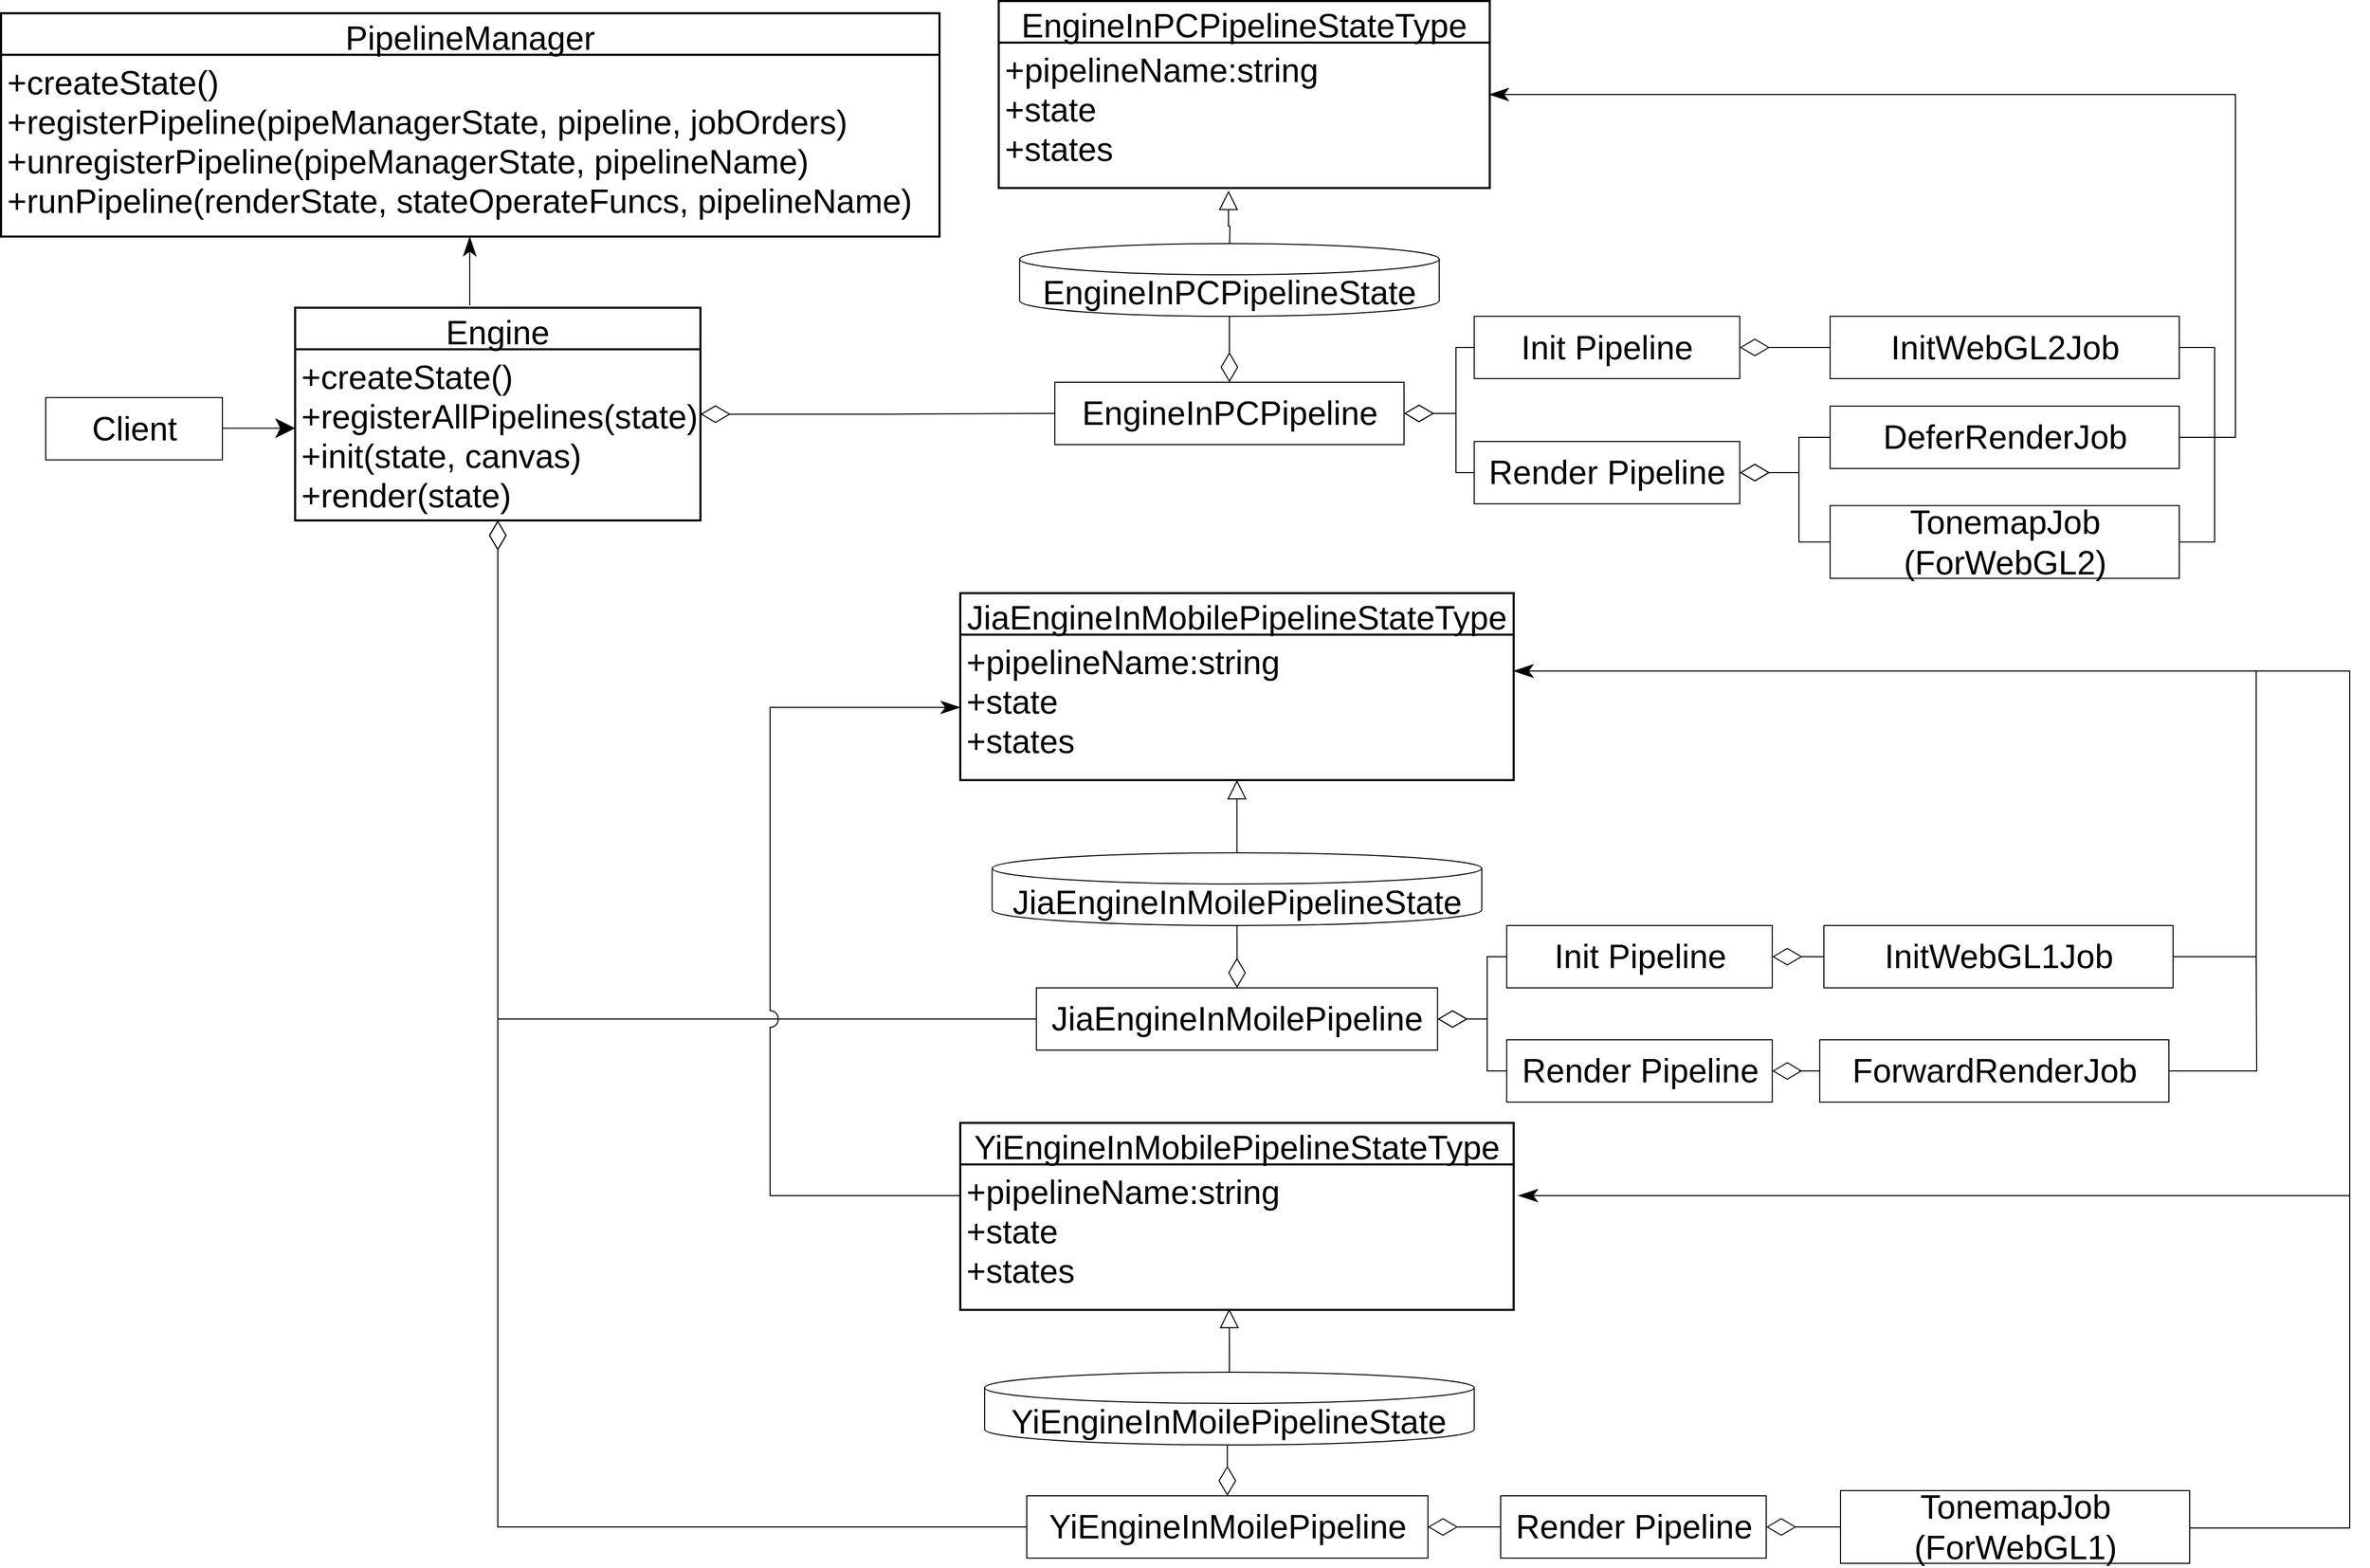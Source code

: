 <mxfile version="14.6.13" type="device"><diagram id="fjQVvlNmNs_deAdkQ_MN" name="第 1 页"><mxGraphModel dx="3192" dy="2849" grid="1" gridSize="10" guides="1" tooltips="1" connect="1" arrows="1" fold="1" page="1" pageScale="1" pageWidth="827" pageHeight="1169" math="0" shadow="0"><root><mxCell id="0"/><mxCell id="1" parent="0"/><mxCell id="AXR2ujIDxFGkD1EkSb9G-5" value="PipelineManager" style="swimlane;childLayout=stackLayout;horizontal=1;startSize=40;horizontalStack=0;rounded=0;fontSize=32;fontStyle=0;strokeWidth=2;resizeParent=0;resizeLast=1;shadow=0;dashed=0;align=center;" parent="1" vertex="1"><mxGeometry x="-330" y="-188.25" width="903" height="215" as="geometry"/></mxCell><mxCell id="AXR2ujIDxFGkD1EkSb9G-6" value="+createState()&#10;+registerPipeline(pipeManagerState, pipeline, jobOrders)&#10;+unregisterPipeline(pipeManagerState, pipelineName)&#10;+runPipeline(renderState, stateOperateFuncs, pipelineName)" style="align=left;strokeColor=none;fillColor=none;spacingLeft=4;fontSize=32;verticalAlign=top;resizable=0;rotatable=0;part=1;" parent="AXR2ujIDxFGkD1EkSb9G-5" vertex="1"><mxGeometry y="40" width="903" height="175" as="geometry"/></mxCell><mxCell id="AXR2ujIDxFGkD1EkSb9G-73" style="edgeStyle=orthogonalEdgeStyle;rounded=0;orthogonalLoop=1;jettySize=auto;html=1;entryX=0;entryY=0.5;entryDx=0;entryDy=0;endArrow=none;endFill=0;startSize=26;endSize=26;startArrow=diamondThin;startFill=0;" parent="1" source="AXR2ujIDxFGkD1EkSb9G-18" target="AXR2ujIDxFGkD1EkSb9G-37" edge="1"><mxGeometry relative="1" as="geometry"/></mxCell><mxCell id="AXR2ujIDxFGkD1EkSb9G-18" value="Engine" style="swimlane;childLayout=stackLayout;horizontal=1;startSize=40;horizontalStack=0;rounded=0;fontSize=32;fontStyle=0;strokeWidth=2;resizeParent=0;resizeLast=1;shadow=0;dashed=0;align=center;" parent="1" vertex="1"><mxGeometry x="-47" y="95.25" width="390" height="204.75" as="geometry"/></mxCell><mxCell id="AXR2ujIDxFGkD1EkSb9G-19" value="+createState()&#10;+registerAllPipelines(state)&#10;+init(state, canvas)&#10;+render(state)" style="align=left;strokeColor=none;fillColor=none;spacingLeft=4;fontSize=32;verticalAlign=top;resizable=0;rotatable=0;part=1;" parent="AXR2ujIDxFGkD1EkSb9G-18" vertex="1"><mxGeometry y="40" width="390" height="164.75" as="geometry"/></mxCell><mxCell id="AXR2ujIDxFGkD1EkSb9G-20" style="edgeStyle=orthogonalEdgeStyle;rounded=0;orthogonalLoop=1;jettySize=auto;html=1;fontSize=28;endArrow=classic;endFill=1;startSize=16;endSize=16;" parent="1" source="AXR2ujIDxFGkD1EkSb9G-21" edge="1"><mxGeometry relative="1" as="geometry"><mxPoint x="-47" y="211.25" as="targetPoint"/></mxGeometry></mxCell><mxCell id="AXR2ujIDxFGkD1EkSb9G-21" value="Client" style="html=1;fontSize=32;" parent="1" vertex="1"><mxGeometry x="-287" y="181.75" width="170" height="60" as="geometry"/></mxCell><mxCell id="AXR2ujIDxFGkD1EkSb9G-24" value="EngineInPCPipelineStateType" style="swimlane;childLayout=stackLayout;horizontal=1;startSize=40;horizontalStack=0;rounded=0;fontSize=32;fontStyle=0;strokeWidth=2;resizeParent=0;resizeLast=1;shadow=0;dashed=0;align=center;" parent="1" vertex="1"><mxGeometry x="630" y="-200" width="472.5" height="180" as="geometry"/></mxCell><mxCell id="AXR2ujIDxFGkD1EkSb9G-26" value="+pipelineName:string&#10;+state&#10;+states" style="align=left;strokeColor=none;fillColor=none;spacingLeft=4;fontSize=32;verticalAlign=top;resizable=0;rotatable=0;part=1;" parent="AXR2ujIDxFGkD1EkSb9G-24" vertex="1"><mxGeometry y="40" width="472.5" height="140" as="geometry"/></mxCell><mxCell id="EstlAirbwHtNufHmartv-14" style="edgeStyle=orthogonalEdgeStyle;rounded=0;jumpStyle=none;jumpSize=16;orthogonalLoop=1;jettySize=auto;html=1;entryX=0.5;entryY=1;entryDx=0;entryDy=0;startArrow=diamondThin;startFill=0;endArrow=none;endFill=0;startSize=26;endSize=26;" parent="1" source="AXR2ujIDxFGkD1EkSb9G-37" edge="1"><mxGeometry relative="1" as="geometry"><mxPoint x="852" y="103.5" as="targetPoint"/></mxGeometry></mxCell><mxCell id="EstlAirbwHtNufHmartv-36" style="edgeStyle=orthogonalEdgeStyle;rounded=0;jumpStyle=none;jumpSize=16;orthogonalLoop=1;jettySize=auto;html=1;entryX=0;entryY=0.5;entryDx=0;entryDy=0;startArrow=diamondThin;startFill=0;endArrow=none;endFill=0;startSize=26;endSize=26;" parent="1" source="AXR2ujIDxFGkD1EkSb9G-37" target="EstlAirbwHtNufHmartv-35" edge="1"><mxGeometry relative="1" as="geometry"><Array as="points"><mxPoint x="1070" y="197"/><mxPoint x="1070" y="134"/></Array></mxGeometry></mxCell><mxCell id="NMRluzCLPMQ3IPtWppYl-2" style="edgeStyle=orthogonalEdgeStyle;rounded=0;orthogonalLoop=1;jettySize=auto;html=1;entryX=0;entryY=0.5;entryDx=0;entryDy=0;endArrow=none;endFill=0;startArrow=diamondThin;startFill=0;endSize=26;startSize=26;" edge="1" parent="1" source="AXR2ujIDxFGkD1EkSb9G-37" target="NMRluzCLPMQ3IPtWppYl-1"><mxGeometry relative="1" as="geometry"><Array as="points"><mxPoint x="1070" y="197"/><mxPoint x="1070" y="254"/></Array></mxGeometry></mxCell><mxCell id="AXR2ujIDxFGkD1EkSb9G-37" value="EngineInPCPipeline" style="html=1;fontSize=32;" parent="1" vertex="1"><mxGeometry x="684" y="167" width="336" height="60" as="geometry"/></mxCell><mxCell id="EstlAirbwHtNufHmartv-11" style="edgeStyle=orthogonalEdgeStyle;rounded=0;jumpStyle=none;jumpSize=16;orthogonalLoop=1;jettySize=auto;html=1;entryX=1;entryY=0.5;entryDx=0;entryDy=0;startArrow=none;startFill=0;endArrow=none;endFill=0;startSize=16;endSize=16;exitX=1;exitY=0.5;exitDx=0;exitDy=0;" parent="1" source="AXR2ujIDxFGkD1EkSb9G-38" target="AXR2ujIDxFGkD1EkSb9G-40" edge="1"><mxGeometry relative="1" as="geometry"><Array as="points"><mxPoint x="1800" y="134"/><mxPoint x="1800" y="321"/></Array></mxGeometry></mxCell><mxCell id="AXR2ujIDxFGkD1EkSb9G-38" value="InitWebGL2Job" style="html=1;fontSize=32;" parent="1" vertex="1"><mxGeometry x="1430" y="103.5" width="336" height="60" as="geometry"/></mxCell><mxCell id="EstlAirbwHtNufHmartv-12" style="edgeStyle=orthogonalEdgeStyle;rounded=0;jumpStyle=none;jumpSize=16;orthogonalLoop=1;jettySize=auto;html=1;startArrow=none;startFill=0;endArrow=classicThin;endFill=1;startSize=16;endSize=16;" parent="1" edge="1"><mxGeometry relative="1" as="geometry"><mxPoint x="1102" y="-110" as="targetPoint"/><mxPoint x="1800" y="200" as="sourcePoint"/><Array as="points"><mxPoint x="1800" y="220"/><mxPoint x="1820" y="220"/><mxPoint x="1820" y="-110"/></Array></mxGeometry></mxCell><mxCell id="NMRluzCLPMQ3IPtWppYl-8" style="edgeStyle=orthogonalEdgeStyle;rounded=0;orthogonalLoop=1;jettySize=auto;html=1;startArrow=none;startFill=0;endArrow=none;endFill=0;startSize=16;endSize=16;" edge="1" parent="1" source="AXR2ujIDxFGkD1EkSb9G-39"><mxGeometry relative="1" as="geometry"><mxPoint x="1800" y="220" as="targetPoint"/></mxGeometry></mxCell><mxCell id="AXR2ujIDxFGkD1EkSb9G-39" value="DeferRenderJob" style="html=1;fontSize=32;" parent="1" vertex="1"><mxGeometry x="1430" y="190" width="336" height="60" as="geometry"/></mxCell><mxCell id="AXR2ujIDxFGkD1EkSb9G-40" value="TonemapJob&lt;br&gt;(ForWebGL2)" style="html=1;fontSize=32;" parent="1" vertex="1"><mxGeometry x="1430" y="285.75" width="336" height="70" as="geometry"/></mxCell><mxCell id="AXR2ujIDxFGkD1EkSb9G-41" value="JiaEngineInMobilePipelineStateType" style="swimlane;childLayout=stackLayout;horizontal=1;startSize=40;horizontalStack=0;rounded=0;fontSize=32;fontStyle=0;strokeWidth=2;resizeParent=0;resizeLast=1;shadow=0;dashed=0;align=center;" parent="1" vertex="1"><mxGeometry x="593.01" y="370" width="532.5" height="180" as="geometry"/></mxCell><mxCell id="AXR2ujIDxFGkD1EkSb9G-42" value="+pipelineName:string&#10;+state&#10;+states" style="align=left;strokeColor=none;fillColor=none;spacingLeft=4;fontSize=32;verticalAlign=top;resizable=0;rotatable=0;part=1;" parent="AXR2ujIDxFGkD1EkSb9G-41" vertex="1"><mxGeometry y="40" width="532.5" height="140" as="geometry"/></mxCell><mxCell id="AXR2ujIDxFGkD1EkSb9G-50" value="YiEngineInMobilePipelineStateType" style="swimlane;childLayout=stackLayout;horizontal=1;startSize=40;horizontalStack=0;rounded=0;fontSize=32;fontStyle=0;strokeWidth=2;resizeParent=0;resizeLast=1;shadow=0;dashed=0;align=center;" parent="1" vertex="1"><mxGeometry x="593" y="880" width="532.5" height="180" as="geometry"/></mxCell><mxCell id="AXR2ujIDxFGkD1EkSb9G-51" value="+pipelineName:string&#10;+state&#10;+states" style="align=left;strokeColor=none;fillColor=none;spacingLeft=4;fontSize=32;verticalAlign=top;resizable=0;rotatable=0;part=1;" parent="AXR2ujIDxFGkD1EkSb9G-50" vertex="1"><mxGeometry y="40" width="532.5" height="140" as="geometry"/></mxCell><mxCell id="EstlAirbwHtNufHmartv-18" style="edgeStyle=orthogonalEdgeStyle;rounded=0;jumpStyle=none;jumpSize=16;orthogonalLoop=1;jettySize=auto;html=1;entryX=0.5;entryY=1;entryDx=0;entryDy=0;startArrow=diamondThin;startFill=0;endArrow=none;endFill=0;startSize=26;endSize=26;entryPerimeter=0;" parent="1" source="AXR2ujIDxFGkD1EkSb9G-55" edge="1" target="EstlAirbwHtNufHmartv-31"><mxGeometry relative="1" as="geometry"><mxPoint x="879.255" y="690" as="targetPoint"/><Array as="points"/></mxGeometry></mxCell><mxCell id="EstlAirbwHtNufHmartv-41" style="edgeStyle=orthogonalEdgeStyle;rounded=0;jumpSize=16;orthogonalLoop=1;jettySize=auto;html=1;entryX=0;entryY=0.5;entryDx=0;entryDy=0;startArrow=diamondThin;startFill=0;endArrow=none;endFill=0;startSize=26;endSize=26;" parent="1" source="AXR2ujIDxFGkD1EkSb9G-55" target="EstlAirbwHtNufHmartv-40" edge="1"><mxGeometry relative="1" as="geometry"><Array as="points"><mxPoint x="1100" y="780"/><mxPoint x="1100" y="720"/></Array></mxGeometry></mxCell><mxCell id="NMRluzCLPMQ3IPtWppYl-4" style="edgeStyle=orthogonalEdgeStyle;rounded=0;orthogonalLoop=1;jettySize=auto;html=1;entryX=0;entryY=0.5;entryDx=0;entryDy=0;startArrow=diamondThin;startFill=0;endArrow=none;endFill=0;startSize=26;endSize=26;" edge="1" parent="1" source="AXR2ujIDxFGkD1EkSb9G-55" target="NMRluzCLPMQ3IPtWppYl-3"><mxGeometry relative="1" as="geometry"><Array as="points"><mxPoint x="1100" y="780"/><mxPoint x="1100" y="830"/></Array></mxGeometry></mxCell><mxCell id="AXR2ujIDxFGkD1EkSb9G-55" value="JiaEngineInMoilePipeline" style="html=1;fontSize=32;" parent="1" vertex="1"><mxGeometry x="666.25" y="750" width="386" height="60" as="geometry"/></mxCell><mxCell id="AXR2ujIDxFGkD1EkSb9G-65" style="edgeStyle=orthogonalEdgeStyle;rounded=0;orthogonalLoop=1;jettySize=auto;html=1;endArrow=classicThin;endFill=1;startSize=16;endSize=16;exitX=1;exitY=0.5;exitDx=0;exitDy=0;entryX=1;entryY=0.25;entryDx=0;entryDy=0;" parent="1" source="AXR2ujIDxFGkD1EkSb9G-56" target="AXR2ujIDxFGkD1EkSb9G-42" edge="1"><mxGeometry relative="1" as="geometry"><mxPoint x="1140" y="510" as="targetPoint"/><Array as="points"><mxPoint x="1840" y="720"/><mxPoint x="1840" y="445"/></Array></mxGeometry></mxCell><mxCell id="AXR2ujIDxFGkD1EkSb9G-56" value="InitWebGL1Job" style="html=1;fontSize=32;" parent="1" vertex="1"><mxGeometry x="1424" y="690" width="336" height="60" as="geometry"/></mxCell><mxCell id="EstlAirbwHtNufHmartv-5" style="edgeStyle=orthogonalEdgeStyle;rounded=0;jumpStyle=arc;jumpSize=26;orthogonalLoop=1;jettySize=auto;html=1;startArrow=none;startFill=0;endArrow=classicThin;endFill=1;startSize=16;endSize=16;" parent="1" edge="1"><mxGeometry relative="1" as="geometry"><mxPoint x="1930" y="960" as="sourcePoint"/><mxPoint x="1130" y="950" as="targetPoint"/><Array as="points"><mxPoint x="1709" y="950"/><mxPoint x="1109" y="950"/></Array></mxGeometry></mxCell><mxCell id="EstlAirbwHtNufHmartv-22" style="edgeStyle=orthogonalEdgeStyle;rounded=0;jumpStyle=none;jumpSize=16;orthogonalLoop=1;jettySize=auto;html=1;entryX=0.5;entryY=1;entryDx=0;entryDy=0;startArrow=diamondThin;startFill=0;endArrow=none;endFill=0;startSize=26;endSize=26;" parent="1" source="AXR2ujIDxFGkD1EkSb9G-59" edge="1"><mxGeometry relative="1" as="geometry"><mxPoint x="850" y="1190" as="targetPoint"/></mxGeometry></mxCell><mxCell id="EstlAirbwHtNufHmartv-44" style="edgeStyle=orthogonalEdgeStyle;rounded=0;jumpSize=16;orthogonalLoop=1;jettySize=auto;html=1;startArrow=diamondThin;startFill=0;endArrow=none;endFill=0;startSize=26;endSize=26;" parent="1" source="AXR2ujIDxFGkD1EkSb9G-59" target="EstlAirbwHtNufHmartv-43" edge="1"><mxGeometry relative="1" as="geometry"/></mxCell><mxCell id="AXR2ujIDxFGkD1EkSb9G-59" value="YiEngineInMoilePipeline" style="html=1;fontSize=32;" parent="1" vertex="1"><mxGeometry x="657" y="1239" width="386" height="60" as="geometry"/></mxCell><mxCell id="EstlAirbwHtNufHmartv-4" style="edgeStyle=orthogonalEdgeStyle;rounded=0;jumpStyle=none;jumpSize=26;orthogonalLoop=1;jettySize=auto;html=1;entryX=1;entryY=0.25;entryDx=0;entryDy=0;startArrow=none;startFill=0;endArrow=classicThin;endFill=1;startSize=16;endSize=16;exitX=1;exitY=0.5;exitDx=0;exitDy=0;" parent="1" target="AXR2ujIDxFGkD1EkSb9G-42" edge="1" source="AXR2ujIDxFGkD1EkSb9G-60"><mxGeometry relative="1" as="geometry"><mxPoint x="1810" y="1280" as="sourcePoint"/><Array as="points"><mxPoint x="1776" y="1270"/><mxPoint x="1930" y="1270"/><mxPoint x="1930" y="445"/></Array></mxGeometry></mxCell><mxCell id="AXR2ujIDxFGkD1EkSb9G-60" value="TonemapJob&lt;br&gt;(ForWebGL1)" style="html=1;fontSize=32;" parent="1" vertex="1"><mxGeometry x="1440" y="1234" width="336" height="70" as="geometry"/></mxCell><mxCell id="AXR2ujIDxFGkD1EkSb9G-74" style="edgeStyle=orthogonalEdgeStyle;rounded=0;orthogonalLoop=1;jettySize=auto;html=1;entryX=0;entryY=0.5;entryDx=0;entryDy=0;endArrow=none;endFill=0;startSize=26;endSize=26;startArrow=diamondThin;startFill=0;jumpStyle=arc;jumpSize=26;" parent="1" source="AXR2ujIDxFGkD1EkSb9G-19" target="AXR2ujIDxFGkD1EkSb9G-55" edge="1"><mxGeometry relative="1" as="geometry"><Array as="points"><mxPoint x="148" y="780"/></Array></mxGeometry></mxCell><mxCell id="AXR2ujIDxFGkD1EkSb9G-75" style="edgeStyle=orthogonalEdgeStyle;rounded=0;orthogonalLoop=1;jettySize=auto;html=1;entryX=0;entryY=0.5;entryDx=0;entryDy=0;endArrow=none;endFill=0;startSize=26;endSize=26;startArrow=diamondThin;startFill=0;jumpStyle=arc;jumpSize=26;exitX=0.5;exitY=1;exitDx=0;exitDy=0;" parent="1" source="AXR2ujIDxFGkD1EkSb9G-19" target="AXR2ujIDxFGkD1EkSb9G-59" edge="1"><mxGeometry relative="1" as="geometry"><Array as="points"><mxPoint x="148" y="1269"/></Array></mxGeometry></mxCell><mxCell id="AXR2ujIDxFGkD1EkSb9G-76" style="edgeStyle=orthogonalEdgeStyle;rounded=0;orthogonalLoop=1;jettySize=auto;html=1;endArrow=classicThin;endFill=1;startSize=16;endSize=16;" parent="1" target="AXR2ujIDxFGkD1EkSb9G-6" edge="1"><mxGeometry relative="1" as="geometry"><mxPoint x="121" y="93" as="sourcePoint"/></mxGeometry></mxCell><mxCell id="EstlAirbwHtNufHmartv-7" style="edgeStyle=orthogonalEdgeStyle;rounded=0;jumpStyle=arc;jumpSize=16;orthogonalLoop=1;jettySize=auto;html=1;entryX=0;entryY=0.5;entryDx=0;entryDy=0;startArrow=none;startFill=0;endArrow=classicThin;endFill=1;startSize=16;endSize=16;exitX=0;exitY=0.5;exitDx=0;exitDy=0;" parent="1" source="AXR2ujIDxFGkD1EkSb9G-51" target="AXR2ujIDxFGkD1EkSb9G-42" edge="1"><mxGeometry relative="1" as="geometry"><Array as="points"><mxPoint x="577" y="950"/><mxPoint x="410" y="950"/><mxPoint x="410" y="540"/></Array></mxGeometry></mxCell><mxCell id="EstlAirbwHtNufHmartv-15" style="edgeStyle=orthogonalEdgeStyle;rounded=0;jumpStyle=none;jumpSize=16;orthogonalLoop=1;jettySize=auto;html=1;entryX=0.468;entryY=1.019;entryDx=0;entryDy=0;entryPerimeter=0;startArrow=none;startFill=0;endArrow=block;endFill=0;startSize=16;endSize=16;" parent="1" target="AXR2ujIDxFGkD1EkSb9G-26" edge="1"><mxGeometry relative="1" as="geometry"><mxPoint x="852" y="43.5" as="sourcePoint"/></mxGeometry></mxCell><mxCell id="EstlAirbwHtNufHmartv-19" style="edgeStyle=orthogonalEdgeStyle;rounded=0;jumpStyle=none;jumpSize=16;orthogonalLoop=1;jettySize=auto;html=1;startArrow=none;startFill=0;endArrow=block;endFill=0;startSize=16;endSize=16;exitX=0.5;exitY=0;exitDx=0;exitDy=0;exitPerimeter=0;" parent="1" target="AXR2ujIDxFGkD1EkSb9G-42" edge="1" source="EstlAirbwHtNufHmartv-31"><mxGeometry relative="1" as="geometry"><mxPoint x="879.286" y="630" as="sourcePoint"/></mxGeometry></mxCell><mxCell id="EstlAirbwHtNufHmartv-23" style="edgeStyle=orthogonalEdgeStyle;rounded=0;jumpStyle=none;jumpSize=16;orthogonalLoop=1;jettySize=auto;html=1;entryX=0.486;entryY=0.993;entryDx=0;entryDy=0;entryPerimeter=0;startArrow=none;startFill=0;endArrow=block;endFill=0;startSize=16;endSize=16;exitX=0.5;exitY=0;exitDx=0;exitDy=0;exitPerimeter=0;" parent="1" source="EstlAirbwHtNufHmartv-32" target="AXR2ujIDxFGkD1EkSb9G-51" edge="1"><mxGeometry relative="1" as="geometry"><mxPoint x="850" y="1130" as="sourcePoint"/></mxGeometry></mxCell><mxCell id="EstlAirbwHtNufHmartv-30" value="&lt;span style=&quot;font-size: 32px&quot;&gt;EngineInPCPipelineState&lt;/span&gt;" style="shape=cylinder3;whiteSpace=wrap;html=1;boundedLbl=1;backgroundOutline=1;size=15;" parent="1" vertex="1"><mxGeometry x="650.13" y="33.5" width="403.75" height="70" as="geometry"/></mxCell><mxCell id="EstlAirbwHtNufHmartv-31" value="&lt;span style=&quot;font-size: 32px&quot;&gt;JiaEngineInMoilePipelineState&lt;/span&gt;" style="shape=cylinder3;whiteSpace=wrap;html=1;boundedLbl=1;backgroundOutline=1;size=15;" parent="1" vertex="1"><mxGeometry x="623.68" y="620" width="471.13" height="70" as="geometry"/></mxCell><mxCell id="EstlAirbwHtNufHmartv-32" value="&lt;span style=&quot;font-size: 32px&quot;&gt;YiEngineInMoilePipelineState&lt;/span&gt;" style="shape=cylinder3;whiteSpace=wrap;html=1;boundedLbl=1;backgroundOutline=1;size=15;" parent="1" vertex="1"><mxGeometry x="616.44" y="1120" width="471.13" height="70" as="geometry"/></mxCell><mxCell id="EstlAirbwHtNufHmartv-37" style="edgeStyle=orthogonalEdgeStyle;rounded=0;jumpSize=16;orthogonalLoop=1;jettySize=auto;html=1;entryX=0;entryY=0.5;entryDx=0;entryDy=0;startArrow=diamondThin;startFill=0;endArrow=none;endFill=0;startSize=26;endSize=26;exitX=1;exitY=0.5;exitDx=0;exitDy=0;" parent="1" source="NMRluzCLPMQ3IPtWppYl-1" target="AXR2ujIDxFGkD1EkSb9G-39" edge="1"><mxGeometry relative="1" as="geometry"><Array as="points"><mxPoint x="1400" y="254"/><mxPoint x="1400" y="220"/></Array></mxGeometry></mxCell><mxCell id="EstlAirbwHtNufHmartv-38" style="edgeStyle=orthogonalEdgeStyle;rounded=0;jumpSize=16;orthogonalLoop=1;jettySize=auto;html=1;entryX=0;entryY=0.5;entryDx=0;entryDy=0;startArrow=diamondThin;startFill=0;endArrow=none;endFill=0;startSize=26;endSize=26;exitX=1;exitY=0.5;exitDx=0;exitDy=0;" parent="1" source="EstlAirbwHtNufHmartv-35" target="AXR2ujIDxFGkD1EkSb9G-38" edge="1"><mxGeometry relative="1" as="geometry"><Array as="points"><mxPoint x="1370" y="134"/><mxPoint x="1370" y="134"/></Array></mxGeometry></mxCell><mxCell id="EstlAirbwHtNufHmartv-39" style="edgeStyle=orthogonalEdgeStyle;rounded=0;jumpSize=16;orthogonalLoop=1;jettySize=auto;html=1;entryX=0;entryY=0.5;entryDx=0;entryDy=0;startArrow=diamondThin;startFill=0;endArrow=none;endFill=0;startSize=26;endSize=26;exitX=1;exitY=0.5;exitDx=0;exitDy=0;" parent="1" source="NMRluzCLPMQ3IPtWppYl-1" target="AXR2ujIDxFGkD1EkSb9G-40" edge="1"><mxGeometry relative="1" as="geometry"><Array as="points"><mxPoint x="1400" y="254"/><mxPoint x="1400" y="321"/></Array></mxGeometry></mxCell><mxCell id="EstlAirbwHtNufHmartv-35" value="Init Pipeline" style="html=1;fontSize=32;" parent="1" vertex="1"><mxGeometry x="1087.57" y="103.5" width="255.51" height="60" as="geometry"/></mxCell><mxCell id="EstlAirbwHtNufHmartv-42" style="edgeStyle=orthogonalEdgeStyle;rounded=0;jumpSize=16;orthogonalLoop=1;jettySize=auto;html=1;entryX=0;entryY=0.5;entryDx=0;entryDy=0;startArrow=diamondThin;startFill=0;endArrow=none;endFill=0;startSize=26;endSize=26;" parent="1" source="EstlAirbwHtNufHmartv-40" target="AXR2ujIDxFGkD1EkSb9G-56" edge="1"><mxGeometry relative="1" as="geometry"/></mxCell><mxCell id="EstlAirbwHtNufHmartv-40" value="Init Pipeline" style="html=1;fontSize=32;" parent="1" vertex="1"><mxGeometry x="1118.81" y="690" width="255.51" height="60" as="geometry"/></mxCell><mxCell id="EstlAirbwHtNufHmartv-46" style="edgeStyle=orthogonalEdgeStyle;rounded=0;jumpSize=16;orthogonalLoop=1;jettySize=auto;html=1;entryX=0;entryY=0.5;entryDx=0;entryDy=0;startArrow=diamondThin;startFill=0;endArrow=none;endFill=0;startSize=26;endSize=26;" parent="1" source="EstlAirbwHtNufHmartv-43" target="AXR2ujIDxFGkD1EkSb9G-60" edge="1"><mxGeometry relative="1" as="geometry"/></mxCell><mxCell id="EstlAirbwHtNufHmartv-43" value="Render Pipeline" style="html=1;fontSize=32;" parent="1" vertex="1"><mxGeometry x="1113" y="1239" width="255.51" height="60" as="geometry"/></mxCell><mxCell id="NMRluzCLPMQ3IPtWppYl-1" value="Render Pipeline" style="html=1;fontSize=32;" vertex="1" parent="1"><mxGeometry x="1087.57" y="224" width="255.51" height="60" as="geometry"/></mxCell><mxCell id="NMRluzCLPMQ3IPtWppYl-6" style="edgeStyle=orthogonalEdgeStyle;rounded=0;orthogonalLoop=1;jettySize=auto;html=1;entryX=0;entryY=0.5;entryDx=0;entryDy=0;startArrow=diamondThin;startFill=0;endArrow=none;endFill=0;startSize=26;endSize=26;" edge="1" parent="1" source="NMRluzCLPMQ3IPtWppYl-3" target="NMRluzCLPMQ3IPtWppYl-5"><mxGeometry relative="1" as="geometry"/></mxCell><mxCell id="NMRluzCLPMQ3IPtWppYl-3" value="Render Pipeline" style="html=1;fontSize=32;" vertex="1" parent="1"><mxGeometry x="1118.81" y="800" width="255.51" height="60" as="geometry"/></mxCell><mxCell id="NMRluzCLPMQ3IPtWppYl-7" style="edgeStyle=orthogonalEdgeStyle;rounded=0;orthogonalLoop=1;jettySize=auto;html=1;startArrow=none;startFill=0;endArrow=none;endFill=0;startSize=16;endSize=16;" edge="1" parent="1" source="NMRluzCLPMQ3IPtWppYl-5"><mxGeometry relative="1" as="geometry"><mxPoint x="1840" y="720" as="targetPoint"/></mxGeometry></mxCell><mxCell id="NMRluzCLPMQ3IPtWppYl-5" value="ForwardRenderJob" style="html=1;fontSize=32;" vertex="1" parent="1"><mxGeometry x="1420" y="800" width="336" height="60" as="geometry"/></mxCell></root></mxGraphModel></diagram></mxfile>